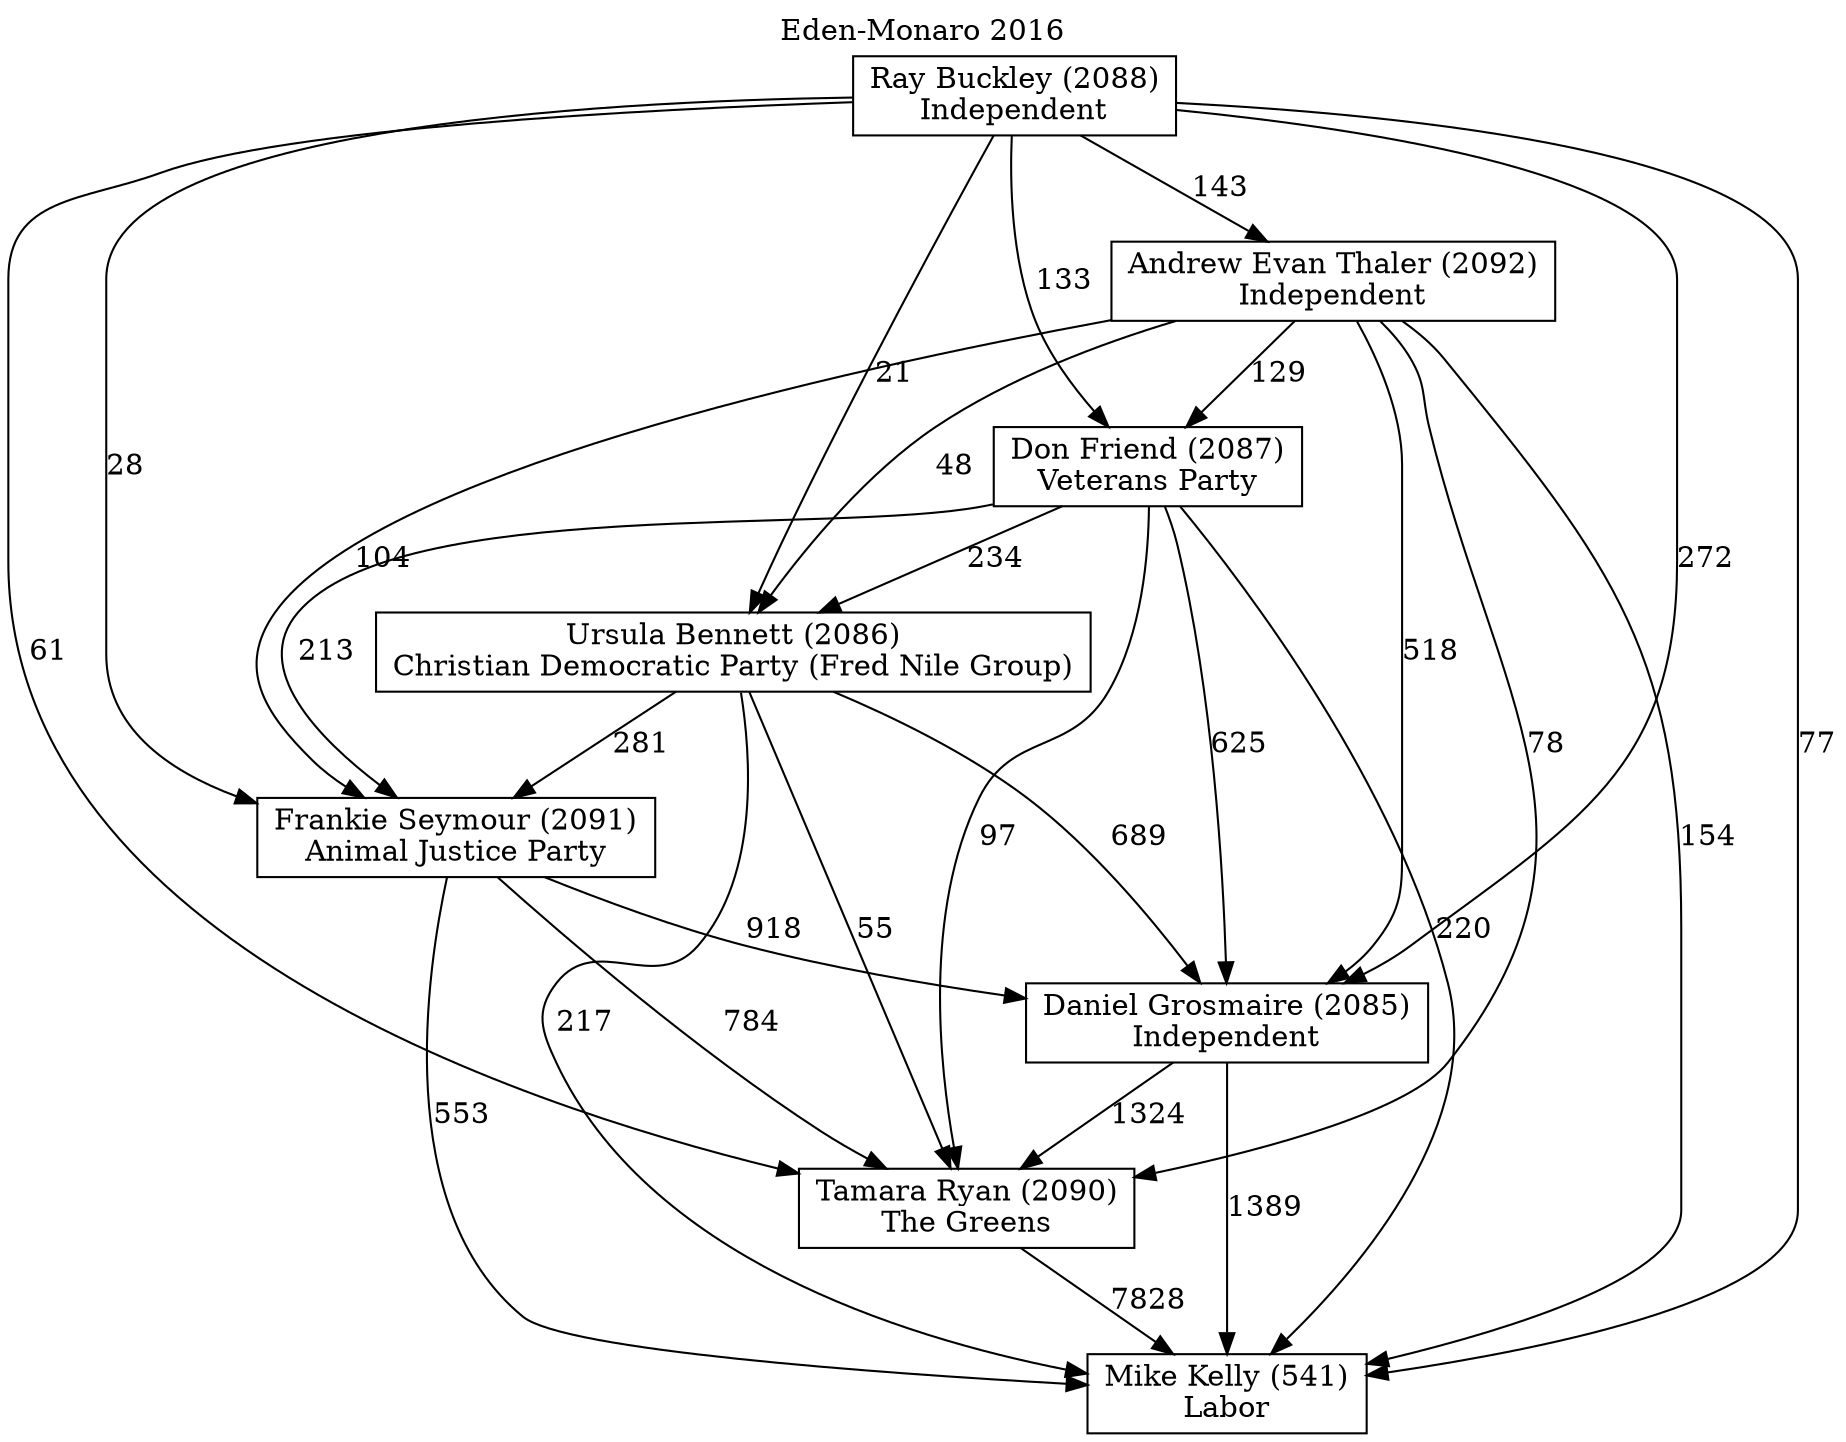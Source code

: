 // House preference flow
digraph "Mike Kelly (541)_Eden-Monaro_2016" {
	graph [label="Eden-Monaro 2016" labelloc=t mclimit=10]
	node [shape=box]
	"Mike Kelly (541)" [label="Mike Kelly (541)
Labor"]
	"Tamara Ryan (2090)" [label="Tamara Ryan (2090)
The Greens"]
	"Daniel Grosmaire (2085)" [label="Daniel Grosmaire (2085)
Independent"]
	"Frankie Seymour (2091)" [label="Frankie Seymour (2091)
Animal Justice Party"]
	"Ursula Bennett (2086)" [label="Ursula Bennett (2086)
Christian Democratic Party (Fred Nile Group)"]
	"Don Friend (2087)" [label="Don Friend (2087)
Veterans Party"]
	"Andrew Evan Thaler (2092)" [label="Andrew Evan Thaler (2092)
Independent"]
	"Ray Buckley (2088)" [label="Ray Buckley (2088)
Independent"]
	"Tamara Ryan (2090)" -> "Mike Kelly (541)" [label=7828]
	"Daniel Grosmaire (2085)" -> "Tamara Ryan (2090)" [label=1324]
	"Frankie Seymour (2091)" -> "Daniel Grosmaire (2085)" [label=918]
	"Ursula Bennett (2086)" -> "Frankie Seymour (2091)" [label=281]
	"Don Friend (2087)" -> "Ursula Bennett (2086)" [label=234]
	"Andrew Evan Thaler (2092)" -> "Don Friend (2087)" [label=129]
	"Ray Buckley (2088)" -> "Andrew Evan Thaler (2092)" [label=143]
	"Daniel Grosmaire (2085)" -> "Mike Kelly (541)" [label=1389]
	"Frankie Seymour (2091)" -> "Mike Kelly (541)" [label=553]
	"Ursula Bennett (2086)" -> "Mike Kelly (541)" [label=217]
	"Don Friend (2087)" -> "Mike Kelly (541)" [label=220]
	"Andrew Evan Thaler (2092)" -> "Mike Kelly (541)" [label=154]
	"Ray Buckley (2088)" -> "Mike Kelly (541)" [label=77]
	"Ray Buckley (2088)" -> "Don Friend (2087)" [label=133]
	"Andrew Evan Thaler (2092)" -> "Ursula Bennett (2086)" [label=48]
	"Ray Buckley (2088)" -> "Ursula Bennett (2086)" [label=21]
	"Don Friend (2087)" -> "Frankie Seymour (2091)" [label=213]
	"Andrew Evan Thaler (2092)" -> "Frankie Seymour (2091)" [label=104]
	"Ray Buckley (2088)" -> "Frankie Seymour (2091)" [label=28]
	"Ursula Bennett (2086)" -> "Daniel Grosmaire (2085)" [label=689]
	"Don Friend (2087)" -> "Daniel Grosmaire (2085)" [label=625]
	"Andrew Evan Thaler (2092)" -> "Daniel Grosmaire (2085)" [label=518]
	"Ray Buckley (2088)" -> "Daniel Grosmaire (2085)" [label=272]
	"Frankie Seymour (2091)" -> "Tamara Ryan (2090)" [label=784]
	"Ursula Bennett (2086)" -> "Tamara Ryan (2090)" [label=55]
	"Don Friend (2087)" -> "Tamara Ryan (2090)" [label=97]
	"Andrew Evan Thaler (2092)" -> "Tamara Ryan (2090)" [label=78]
	"Ray Buckley (2088)" -> "Tamara Ryan (2090)" [label=61]
}
